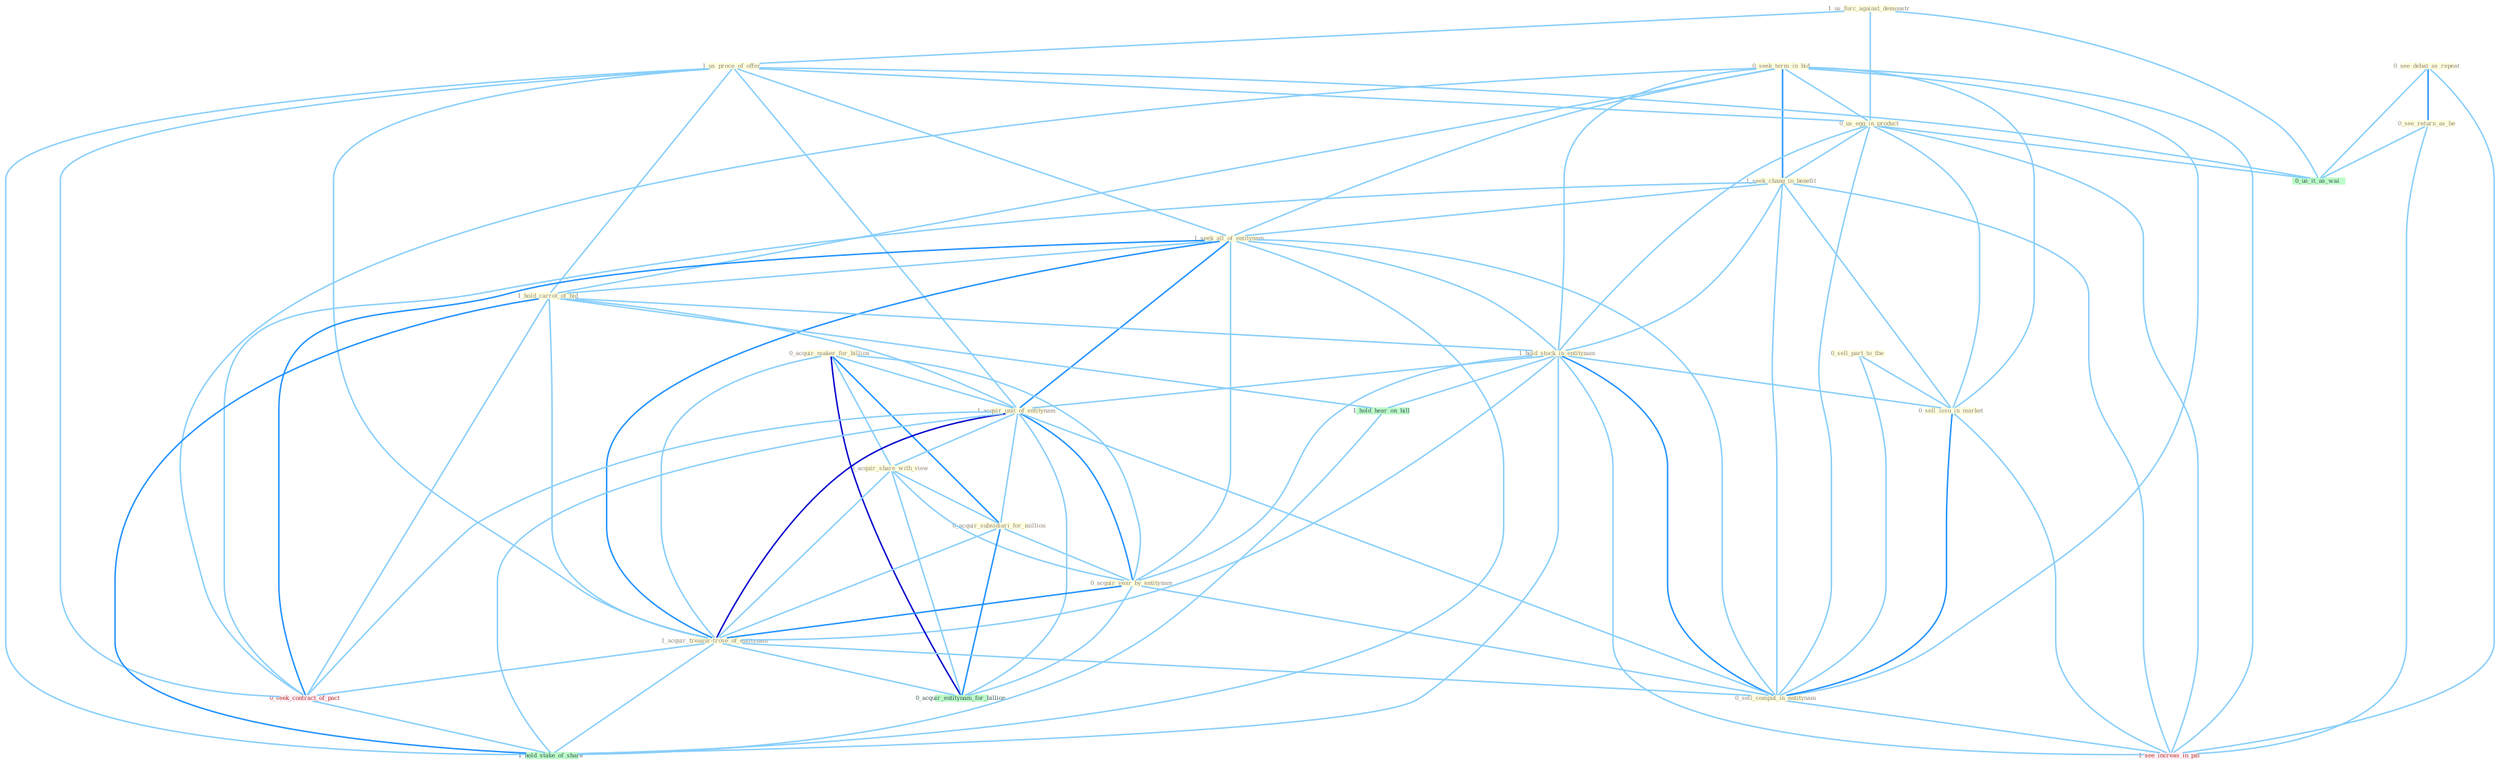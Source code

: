 Graph G{ 
    node
    [shape=polygon,style=filled,width=.5,height=.06,color="#BDFCC9",fixedsize=true,fontsize=4,
    fontcolor="#2f4f4f"];
    {node
    [color="#ffffe0", fontcolor="#8b7d6b"] "0_seek_term_in_bid " "1_us_forc_against_demonstr " "1_us_proce_of_offer " "0_us_egg_in_product " "1_seek_chang_in_benefit " "0_see_debat_as_repeat " "1_seek_all_of_entitynam " "1_hold_carrot_of_bid " "1_hold_stock_in_entitynam " "0_acquir_maker_for_billion " "0_sell_part_to_the " "0_see_return_as_be " "1_acquir_unit_of_entitynam " "0_acquir_share_with_view " "0_acquir_subsidiari_for_million " "0_acquir_year_by_entitynam " "0_sell_issu_in_market " "1_acquir_treasur-trove_of_entitynam " "0_sell_comput_in_entitynam "}
{node [color="#fff0f5", fontcolor="#b22222"] "0_seek_contract_of_pact " "1_see_increas_in_pai "}
edge [color="#B0E2FF"];

	"0_seek_term_in_bid " -- "0_us_egg_in_product " [w="1", color="#87cefa" ];
	"0_seek_term_in_bid " -- "1_seek_chang_in_benefit " [w="2", color="#1e90ff" , len=0.8];
	"0_seek_term_in_bid " -- "1_seek_all_of_entitynam " [w="1", color="#87cefa" ];
	"0_seek_term_in_bid " -- "1_hold_carrot_of_bid " [w="1", color="#87cefa" ];
	"0_seek_term_in_bid " -- "1_hold_stock_in_entitynam " [w="1", color="#87cefa" ];
	"0_seek_term_in_bid " -- "0_sell_issu_in_market " [w="1", color="#87cefa" ];
	"0_seek_term_in_bid " -- "0_sell_comput_in_entitynam " [w="1", color="#87cefa" ];
	"0_seek_term_in_bid " -- "0_seek_contract_of_pact " [w="1", color="#87cefa" ];
	"0_seek_term_in_bid " -- "1_see_increas_in_pai " [w="1", color="#87cefa" ];
	"1_us_forc_against_demonstr " -- "1_us_proce_of_offer " [w="1", color="#87cefa" ];
	"1_us_forc_against_demonstr " -- "0_us_egg_in_product " [w="1", color="#87cefa" ];
	"1_us_forc_against_demonstr " -- "0_us_it_as_wai " [w="1", color="#87cefa" ];
	"1_us_proce_of_offer " -- "0_us_egg_in_product " [w="1", color="#87cefa" ];
	"1_us_proce_of_offer " -- "1_seek_all_of_entitynam " [w="1", color="#87cefa" ];
	"1_us_proce_of_offer " -- "1_hold_carrot_of_bid " [w="1", color="#87cefa" ];
	"1_us_proce_of_offer " -- "1_acquir_unit_of_entitynam " [w="1", color="#87cefa" ];
	"1_us_proce_of_offer " -- "1_acquir_treasur-trove_of_entitynam " [w="1", color="#87cefa" ];
	"1_us_proce_of_offer " -- "0_seek_contract_of_pact " [w="1", color="#87cefa" ];
	"1_us_proce_of_offer " -- "0_us_it_as_wai " [w="1", color="#87cefa" ];
	"1_us_proce_of_offer " -- "1_hold_stake_of_share " [w="1", color="#87cefa" ];
	"0_us_egg_in_product " -- "1_seek_chang_in_benefit " [w="1", color="#87cefa" ];
	"0_us_egg_in_product " -- "1_hold_stock_in_entitynam " [w="1", color="#87cefa" ];
	"0_us_egg_in_product " -- "0_sell_issu_in_market " [w="1", color="#87cefa" ];
	"0_us_egg_in_product " -- "0_sell_comput_in_entitynam " [w="1", color="#87cefa" ];
	"0_us_egg_in_product " -- "0_us_it_as_wai " [w="1", color="#87cefa" ];
	"0_us_egg_in_product " -- "1_see_increas_in_pai " [w="1", color="#87cefa" ];
	"1_seek_chang_in_benefit " -- "1_seek_all_of_entitynam " [w="1", color="#87cefa" ];
	"1_seek_chang_in_benefit " -- "1_hold_stock_in_entitynam " [w="1", color="#87cefa" ];
	"1_seek_chang_in_benefit " -- "0_sell_issu_in_market " [w="1", color="#87cefa" ];
	"1_seek_chang_in_benefit " -- "0_sell_comput_in_entitynam " [w="1", color="#87cefa" ];
	"1_seek_chang_in_benefit " -- "0_seek_contract_of_pact " [w="1", color="#87cefa" ];
	"1_seek_chang_in_benefit " -- "1_see_increas_in_pai " [w="1", color="#87cefa" ];
	"0_see_debat_as_repeat " -- "0_see_return_as_be " [w="2", color="#1e90ff" , len=0.8];
	"0_see_debat_as_repeat " -- "0_us_it_as_wai " [w="1", color="#87cefa" ];
	"0_see_debat_as_repeat " -- "1_see_increas_in_pai " [w="1", color="#87cefa" ];
	"1_seek_all_of_entitynam " -- "1_hold_carrot_of_bid " [w="1", color="#87cefa" ];
	"1_seek_all_of_entitynam " -- "1_hold_stock_in_entitynam " [w="1", color="#87cefa" ];
	"1_seek_all_of_entitynam " -- "1_acquir_unit_of_entitynam " [w="2", color="#1e90ff" , len=0.8];
	"1_seek_all_of_entitynam " -- "0_acquir_year_by_entitynam " [w="1", color="#87cefa" ];
	"1_seek_all_of_entitynam " -- "1_acquir_treasur-trove_of_entitynam " [w="2", color="#1e90ff" , len=0.8];
	"1_seek_all_of_entitynam " -- "0_sell_comput_in_entitynam " [w="1", color="#87cefa" ];
	"1_seek_all_of_entitynam " -- "0_seek_contract_of_pact " [w="2", color="#1e90ff" , len=0.8];
	"1_seek_all_of_entitynam " -- "1_hold_stake_of_share " [w="1", color="#87cefa" ];
	"1_hold_carrot_of_bid " -- "1_hold_stock_in_entitynam " [w="1", color="#87cefa" ];
	"1_hold_carrot_of_bid " -- "1_acquir_unit_of_entitynam " [w="1", color="#87cefa" ];
	"1_hold_carrot_of_bid " -- "1_acquir_treasur-trove_of_entitynam " [w="1", color="#87cefa" ];
	"1_hold_carrot_of_bid " -- "0_seek_contract_of_pact " [w="1", color="#87cefa" ];
	"1_hold_carrot_of_bid " -- "1_hold_hear_on_bill " [w="1", color="#87cefa" ];
	"1_hold_carrot_of_bid " -- "1_hold_stake_of_share " [w="2", color="#1e90ff" , len=0.8];
	"1_hold_stock_in_entitynam " -- "1_acquir_unit_of_entitynam " [w="1", color="#87cefa" ];
	"1_hold_stock_in_entitynam " -- "0_acquir_year_by_entitynam " [w="1", color="#87cefa" ];
	"1_hold_stock_in_entitynam " -- "0_sell_issu_in_market " [w="1", color="#87cefa" ];
	"1_hold_stock_in_entitynam " -- "1_acquir_treasur-trove_of_entitynam " [w="1", color="#87cefa" ];
	"1_hold_stock_in_entitynam " -- "0_sell_comput_in_entitynam " [w="2", color="#1e90ff" , len=0.8];
	"1_hold_stock_in_entitynam " -- "1_see_increas_in_pai " [w="1", color="#87cefa" ];
	"1_hold_stock_in_entitynam " -- "1_hold_hear_on_bill " [w="1", color="#87cefa" ];
	"1_hold_stock_in_entitynam " -- "1_hold_stake_of_share " [w="1", color="#87cefa" ];
	"0_acquir_maker_for_billion " -- "1_acquir_unit_of_entitynam " [w="1", color="#87cefa" ];
	"0_acquir_maker_for_billion " -- "0_acquir_share_with_view " [w="1", color="#87cefa" ];
	"0_acquir_maker_for_billion " -- "0_acquir_subsidiari_for_million " [w="2", color="#1e90ff" , len=0.8];
	"0_acquir_maker_for_billion " -- "0_acquir_year_by_entitynam " [w="1", color="#87cefa" ];
	"0_acquir_maker_for_billion " -- "1_acquir_treasur-trove_of_entitynam " [w="1", color="#87cefa" ];
	"0_acquir_maker_for_billion " -- "0_acquir_entitynam_for_billion " [w="3", color="#0000cd" , len=0.6];
	"0_sell_part_to_the " -- "0_sell_issu_in_market " [w="1", color="#87cefa" ];
	"0_sell_part_to_the " -- "0_sell_comput_in_entitynam " [w="1", color="#87cefa" ];
	"0_see_return_as_be " -- "0_us_it_as_wai " [w="1", color="#87cefa" ];
	"0_see_return_as_be " -- "1_see_increas_in_pai " [w="1", color="#87cefa" ];
	"1_acquir_unit_of_entitynam " -- "0_acquir_share_with_view " [w="1", color="#87cefa" ];
	"1_acquir_unit_of_entitynam " -- "0_acquir_subsidiari_for_million " [w="1", color="#87cefa" ];
	"1_acquir_unit_of_entitynam " -- "0_acquir_year_by_entitynam " [w="2", color="#1e90ff" , len=0.8];
	"1_acquir_unit_of_entitynam " -- "1_acquir_treasur-trove_of_entitynam " [w="3", color="#0000cd" , len=0.6];
	"1_acquir_unit_of_entitynam " -- "0_sell_comput_in_entitynam " [w="1", color="#87cefa" ];
	"1_acquir_unit_of_entitynam " -- "0_seek_contract_of_pact " [w="1", color="#87cefa" ];
	"1_acquir_unit_of_entitynam " -- "0_acquir_entitynam_for_billion " [w="1", color="#87cefa" ];
	"1_acquir_unit_of_entitynam " -- "1_hold_stake_of_share " [w="1", color="#87cefa" ];
	"0_acquir_share_with_view " -- "0_acquir_subsidiari_for_million " [w="1", color="#87cefa" ];
	"0_acquir_share_with_view " -- "0_acquir_year_by_entitynam " [w="1", color="#87cefa" ];
	"0_acquir_share_with_view " -- "1_acquir_treasur-trove_of_entitynam " [w="1", color="#87cefa" ];
	"0_acquir_share_with_view " -- "0_acquir_entitynam_for_billion " [w="1", color="#87cefa" ];
	"0_acquir_subsidiari_for_million " -- "0_acquir_year_by_entitynam " [w="1", color="#87cefa" ];
	"0_acquir_subsidiari_for_million " -- "1_acquir_treasur-trove_of_entitynam " [w="1", color="#87cefa" ];
	"0_acquir_subsidiari_for_million " -- "0_acquir_entitynam_for_billion " [w="2", color="#1e90ff" , len=0.8];
	"0_acquir_year_by_entitynam " -- "1_acquir_treasur-trove_of_entitynam " [w="2", color="#1e90ff" , len=0.8];
	"0_acquir_year_by_entitynam " -- "0_sell_comput_in_entitynam " [w="1", color="#87cefa" ];
	"0_acquir_year_by_entitynam " -- "0_acquir_entitynam_for_billion " [w="1", color="#87cefa" ];
	"0_sell_issu_in_market " -- "0_sell_comput_in_entitynam " [w="2", color="#1e90ff" , len=0.8];
	"0_sell_issu_in_market " -- "1_see_increas_in_pai " [w="1", color="#87cefa" ];
	"1_acquir_treasur-trove_of_entitynam " -- "0_sell_comput_in_entitynam " [w="1", color="#87cefa" ];
	"1_acquir_treasur-trove_of_entitynam " -- "0_seek_contract_of_pact " [w="1", color="#87cefa" ];
	"1_acquir_treasur-trove_of_entitynam " -- "0_acquir_entitynam_for_billion " [w="1", color="#87cefa" ];
	"1_acquir_treasur-trove_of_entitynam " -- "1_hold_stake_of_share " [w="1", color="#87cefa" ];
	"0_sell_comput_in_entitynam " -- "1_see_increas_in_pai " [w="1", color="#87cefa" ];
	"0_seek_contract_of_pact " -- "1_hold_stake_of_share " [w="1", color="#87cefa" ];
	"1_hold_hear_on_bill " -- "1_hold_stake_of_share " [w="1", color="#87cefa" ];
}
